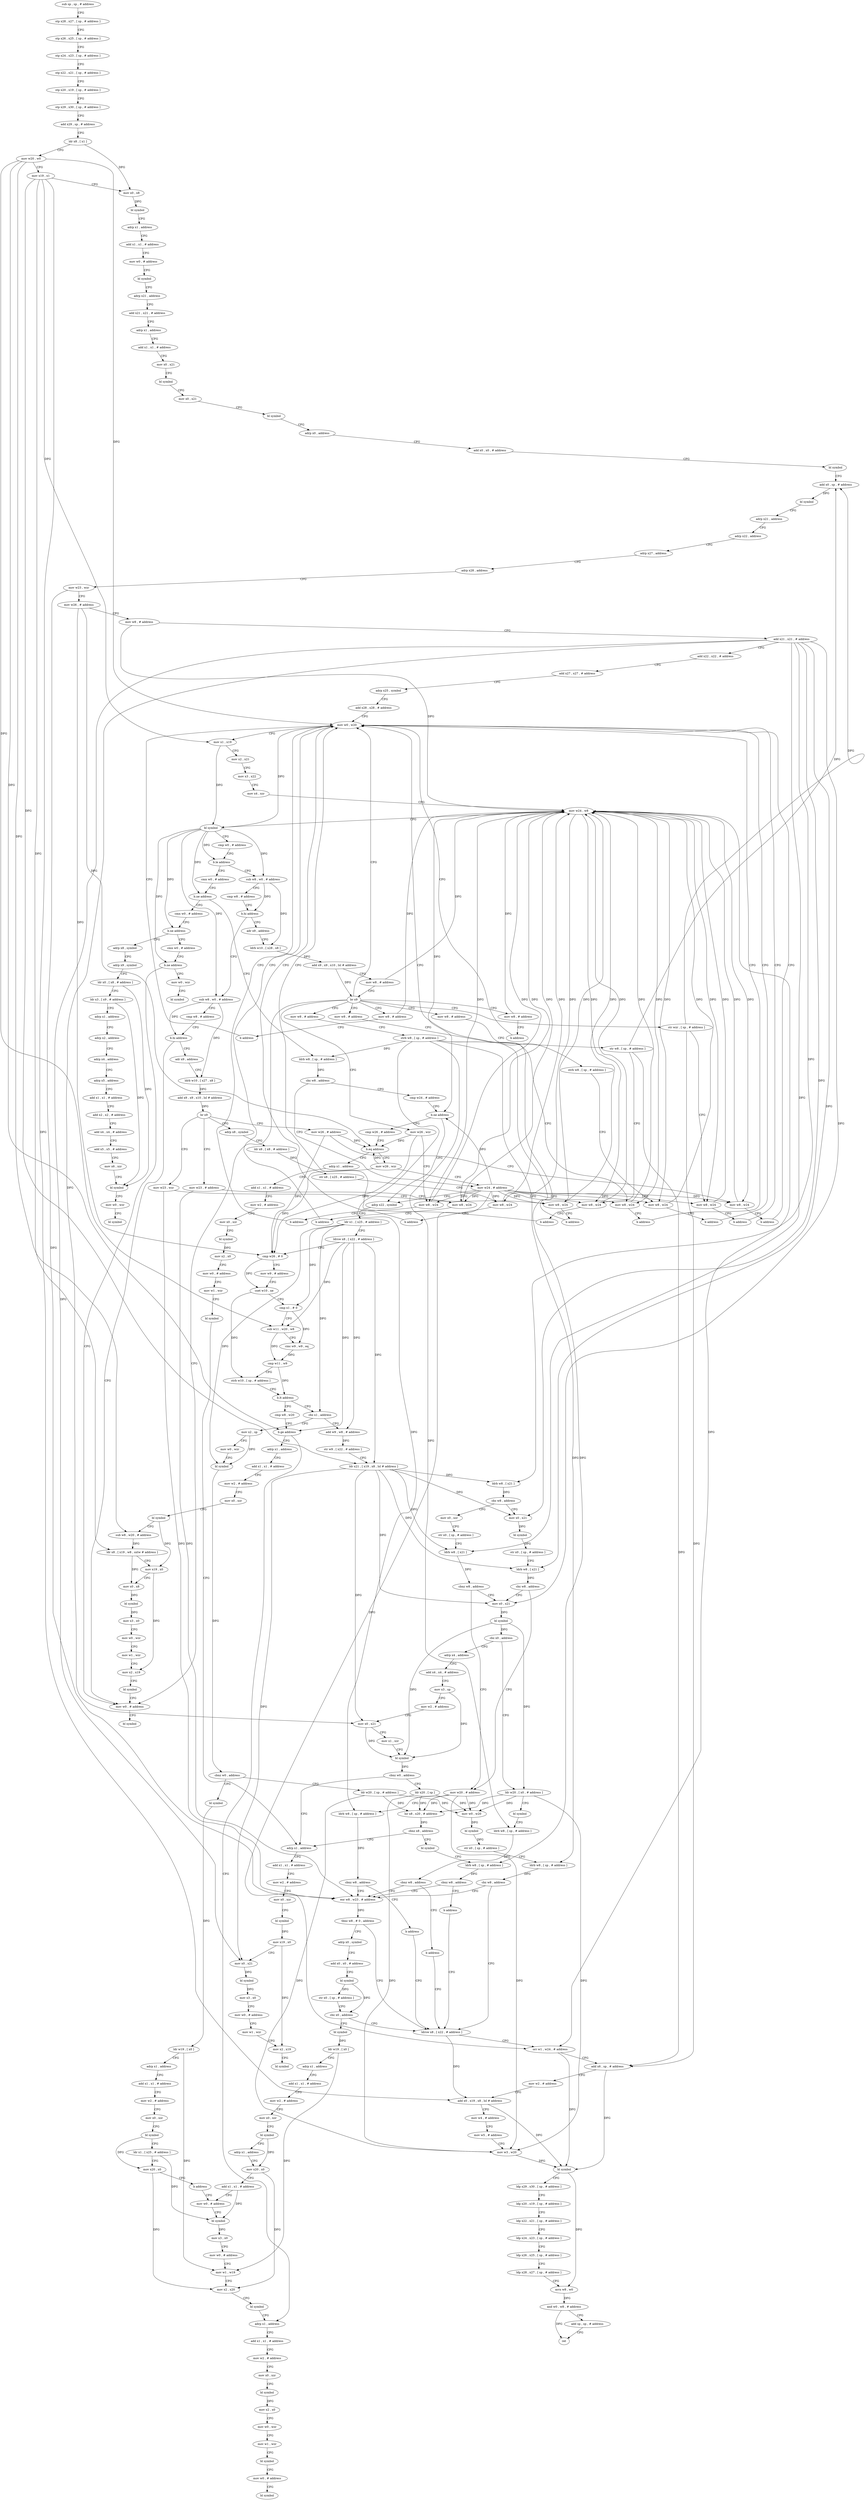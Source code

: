 digraph "func" {
"4202576" [label = "sub sp , sp , # address" ]
"4202580" [label = "stp x28 , x27 , [ sp , # address ]" ]
"4202584" [label = "stp x26 , x25 , [ sp , # address ]" ]
"4202588" [label = "stp x24 , x23 , [ sp , # address ]" ]
"4202592" [label = "stp x22 , x21 , [ sp , # address ]" ]
"4202596" [label = "stp x20 , x19 , [ sp , # address ]" ]
"4202600" [label = "stp x29 , x30 , [ sp , # address ]" ]
"4202604" [label = "add x29 , sp , # address" ]
"4202608" [label = "ldr x8 , [ x1 ]" ]
"4202612" [label = "mov w20 , w0" ]
"4202616" [label = "mov x19 , x1" ]
"4202620" [label = "mov x0 , x8" ]
"4202624" [label = "bl symbol" ]
"4202628" [label = "adrp x1 , address" ]
"4202632" [label = "add x1 , x1 , # address" ]
"4202636" [label = "mov w0 , # address" ]
"4202640" [label = "bl symbol" ]
"4202644" [label = "adrp x21 , address" ]
"4202648" [label = "add x21 , x21 , # address" ]
"4202652" [label = "adrp x1 , address" ]
"4202656" [label = "add x1 , x1 , # address" ]
"4202660" [label = "mov x0 , x21" ]
"4202664" [label = "bl symbol" ]
"4202668" [label = "mov x0 , x21" ]
"4202672" [label = "bl symbol" ]
"4202676" [label = "adrp x0 , address" ]
"4202680" [label = "add x0 , x0 , # address" ]
"4202684" [label = "bl symbol" ]
"4202688" [label = "add x0 , sp , # address" ]
"4202692" [label = "bl symbol" ]
"4202696" [label = "adrp x21 , address" ]
"4202700" [label = "adrp x22 , address" ]
"4202704" [label = "adrp x27 , address" ]
"4202708" [label = "adrp x28 , address" ]
"4202712" [label = "mov w23 , wzr" ]
"4202716" [label = "mov w26 , # address" ]
"4202720" [label = "mov w8 , # address" ]
"4202724" [label = "add x21 , x21 , # address" ]
"4202728" [label = "add x22 , x22 , # address" ]
"4202732" [label = "add x27 , x27 , # address" ]
"4202736" [label = "adrp x25 , symbol" ]
"4202740" [label = "add x28 , x28 , # address" ]
"4202744" [label = "mov w0 , w20" ]
"4202984" [label = "cmn w0 , # address" ]
"4202988" [label = "b.ne address" ]
"4203384" [label = "cmn w0 , # address" ]
"4202992" [label = "ldrb w8 , [ sp , # address ]" ]
"4202780" [label = "sub w8 , w0 , # address" ]
"4202784" [label = "cmp w8 , # address" ]
"4202788" [label = "b.hi address" ]
"4202820" [label = "sub w8 , w0 , # address" ]
"4202792" [label = "adr x9 , address" ]
"4203388" [label = "b.ne address" ]
"4203456" [label = "cmn w0 , # address" ]
"4203392" [label = "adrp x8 , symbol" ]
"4202996" [label = "cbz w8 , address" ]
"4203020" [label = "mov w24 , # address" ]
"4203000" [label = "cmp w24 , # address" ]
"4202824" [label = "cmp w8 , # address" ]
"4202828" [label = "b.hi address" ]
"4203540" [label = "mov w0 , # address" ]
"4202832" [label = "adr x9 , address" ]
"4202796" [label = "ldrb w10 , [ x28 , x8 ]" ]
"4202800" [label = "add x9 , x9 , x10 , lsl # address" ]
"4202804" [label = "mov w8 , # address" ]
"4202808" [label = "br x9" ]
"4202812" [label = "mov w8 , # address" ]
"4202860" [label = "mov w8 , # address" ]
"4202920" [label = "mov w8 , # address" ]
"4202936" [label = "mov w8 , # address" ]
"4202944" [label = "mov w26 , wzr" ]
"4202956" [label = "mov w8 , # address" ]
"4202972" [label = "str wzr , [ sp , # address ]" ]
"4203460" [label = "b.ne address" ]
"4203464" [label = "mov w0 , wzr" ]
"4203396" [label = "adrp x9 , symbol" ]
"4203400" [label = "ldr x0 , [ x8 , # address ]" ]
"4203404" [label = "ldr x3 , [ x9 , # address ]" ]
"4203408" [label = "adrp x1 , address" ]
"4203412" [label = "adrp x2 , address" ]
"4203416" [label = "adrp x4 , address" ]
"4203420" [label = "adrp x5 , address" ]
"4203424" [label = "add x1 , x1 , # address" ]
"4203428" [label = "add x2 , x2 , # address" ]
"4203432" [label = "add x4 , x4 , # address" ]
"4203436" [label = "add x5 , x5 , # address" ]
"4203440" [label = "mov x6 , xzr" ]
"4203444" [label = "bl symbol" ]
"4203448" [label = "mov w0 , wzr" ]
"4203452" [label = "bl symbol" ]
"4203024" [label = "adrp x22 , symbol" ]
"4203004" [label = "b.ne address" ]
"4203008" [label = "cmp w26 , # address" ]
"4203544" [label = "bl symbol" ]
"4202836" [label = "ldrb w10 , [ x27 , x8 ]" ]
"4202840" [label = "add x9 , x9 , x10 , lsl # address" ]
"4202844" [label = "br x9" ]
"4202848" [label = "mov w26 , # address" ]
"4202876" [label = "mov w23 , # address" ]
"4202888" [label = "mov w23 , wzr" ]
"4202900" [label = "adrp x8 , symbol" ]
"4202748" [label = "mov x1 , x19" ]
"4202752" [label = "mov x2 , x21" ]
"4202756" [label = "mov x3 , x22" ]
"4202760" [label = "mov x4 , xzr" ]
"4202764" [label = "mov w24 , w8" ]
"4202768" [label = "bl symbol" ]
"4202772" [label = "cmp w0 , # address" ]
"4202776" [label = "b.le address" ]
"4202816" [label = "b address" ]
"4202864" [label = "str w8 , [ sp , # address ]" ]
"4202868" [label = "mov w8 , w24" ]
"4202872" [label = "b address" ]
"4202924" [label = "strb w8 , [ sp , # address ]" ]
"4202928" [label = "mov w8 , w24" ]
"4202932" [label = "b address" ]
"4202940" [label = "b address" ]
"4202948" [label = "mov w8 , w24" ]
"4202952" [label = "b address" ]
"4202960" [label = "strb w8 , [ sp , # address ]" ]
"4202964" [label = "mov w8 , w24" ]
"4202968" [label = "b address" ]
"4202976" [label = "mov w8 , w24" ]
"4202980" [label = "b address" ]
"4203468" [label = "bl symbol" ]
"4203472" [label = "cmp w8 , w20" ]
"4203476" [label = "b.ge address" ]
"4203656" [label = "adrp x1 , address" ]
"4203480" [label = "adrp x1 , address" ]
"4203072" [label = "cbz x1 , address" ]
"4203220" [label = "add w9 , w8 , # address" ]
"4203076" [label = "mov x2 , sp" ]
"4203028" [label = "ldr x1 , [ x25 , # address ]" ]
"4203032" [label = "ldrsw x8 , [ x22 , # address ]" ]
"4203036" [label = "cmp w26 , # 0" ]
"4203040" [label = "mov w9 , # address" ]
"4203044" [label = "cset w10 , ne" ]
"4203048" [label = "cmp x1 , # 0" ]
"4203052" [label = "sub w11 , w20 , w8" ]
"4203056" [label = "cinc w9 , w9 , eq" ]
"4203060" [label = "cmp w11 , w9" ]
"4203064" [label = "strb w10 , [ sp , # address ]" ]
"4203068" [label = "b.lt address" ]
"4203012" [label = "b.eq address" ]
"4203700" [label = "adrp x1 , address" ]
"4203016" [label = "mov w26 , wzr" ]
"4202852" [label = "mov w8 , w24" ]
"4202856" [label = "b address" ]
"4202880" [label = "mov w8 , w24" ]
"4202884" [label = "b address" ]
"4202892" [label = "mov w8 , w24" ]
"4202896" [label = "b address" ]
"4202904" [label = "ldr x8 , [ x8 , # address ]" ]
"4202908" [label = "str x8 , [ x25 , # address ]" ]
"4202912" [label = "mov w8 , w24" ]
"4202916" [label = "b address" ]
"4203660" [label = "add x1 , x1 , # address" ]
"4203664" [label = "mov w2 , # address" ]
"4203668" [label = "mov x0 , xzr" ]
"4203672" [label = "bl symbol" ]
"4203676" [label = "mov x2 , x0" ]
"4203680" [label = "mov w0 , wzr" ]
"4203684" [label = "mov w1 , wzr" ]
"4203688" [label = "bl symbol" ]
"4203692" [label = "mov w0 , # address" ]
"4203696" [label = "bl symbol" ]
"4203484" [label = "add x1 , x1 , # address" ]
"4203488" [label = "mov w2 , # address" ]
"4203492" [label = "mov x0 , xzr" ]
"4203496" [label = "bl symbol" ]
"4203500" [label = "sub w8 , w20 , # address" ]
"4203504" [label = "ldr x8 , [ x19 , w8 , sxtw # address ]" ]
"4203508" [label = "mov x19 , x0" ]
"4203512" [label = "mov x0 , x8" ]
"4203516" [label = "bl symbol" ]
"4203520" [label = "mov x3 , x0" ]
"4203524" [label = "mov w0 , wzr" ]
"4203528" [label = "mov w1 , wzr" ]
"4203532" [label = "mov x2 , x19" ]
"4203536" [label = "bl symbol" ]
"4203224" [label = "str w9 , [ x22 , # address ]" ]
"4203228" [label = "ldr x21 , [ x19 , x8 , lsl # address ]" ]
"4203232" [label = "ldrb w8 , [ x21 ]" ]
"4203236" [label = "cbz w8 , address" ]
"4203292" [label = "mov x0 , xzr" ]
"4203240" [label = "mov x0 , x21" ]
"4203080" [label = "mov w0 , wzr" ]
"4203084" [label = "bl symbol" ]
"4203088" [label = "cbnz w0 , address" ]
"4203548" [label = "bl symbol" ]
"4203092" [label = "ldr w20 , [ sp , # address ]" ]
"4203704" [label = "add x1 , x1 , # address" ]
"4203708" [label = "mov w2 , # address" ]
"4203712" [label = "mov x0 , xzr" ]
"4203716" [label = "bl symbol" ]
"4203720" [label = "mov x2 , x0" ]
"4203724" [label = "mov w0 , # address" ]
"4203728" [label = "mov w1 , wzr" ]
"4203732" [label = "bl symbol" ]
"4203736" [label = "adrp x1 , address" ]
"4203296" [label = "str x0 , [ sp , # address ]" ]
"4203300" [label = "ldrb w8 , [ x21 ]" ]
"4203304" [label = "cbnz w8 , address" ]
"4203260" [label = "mov x0 , x21" ]
"4203308" [label = "mov w20 , # address" ]
"4203244" [label = "bl symbol" ]
"4203248" [label = "str x0 , [ sp , # address ]" ]
"4203252" [label = "ldrb w8 , [ x21 ]" ]
"4203256" [label = "cbz w8 , address" ]
"4203552" [label = "ldr w19 , [ x0 ]" ]
"4203556" [label = "adrp x1 , address" ]
"4203560" [label = "add x1 , x1 , # address" ]
"4203564" [label = "mov w2 , # address" ]
"4203568" [label = "mov x0 , xzr" ]
"4203572" [label = "bl symbol" ]
"4203576" [label = "ldr x1 , [ x25 , # address ]" ]
"4203580" [label = "mov x20 , x0" ]
"4203584" [label = "b address" ]
"4203628" [label = "mov w0 , # address" ]
"4203096" [label = "mov w0 , w20" ]
"4203100" [label = "bl symbol" ]
"4203104" [label = "str x0 , [ sp , # address ]" ]
"4203108" [label = "ldrb w8 , [ sp , # address ]" ]
"4203112" [label = "cbz w8 , address" ]
"4203144" [label = "ldrsw x8 , [ x22 , # address ]" ]
"4203116" [label = "eor w8 , w23 , # address" ]
"4203264" [label = "bl symbol" ]
"4203268" [label = "cbz x0 , address" ]
"4203324" [label = "adrp x4 , address" ]
"4203272" [label = "ldr w20 , [ x0 , # address ]" ]
"4203312" [label = "ldrb w8 , [ sp , # address ]" ]
"4203316" [label = "cbnz w8 , address" ]
"4203320" [label = "b address" ]
"4203632" [label = "bl symbol" ]
"4203636" [label = "mov x3 , x0" ]
"4203640" [label = "mov w0 , # address" ]
"4203644" [label = "mov w1 , w19" ]
"4203648" [label = "mov x2 , x20" ]
"4203652" [label = "bl symbol" ]
"4203148" [label = "orr w1 , w24 , # address" ]
"4203152" [label = "add x6 , sp , # address" ]
"4203156" [label = "mov w2 , # address" ]
"4203160" [label = "add x0 , x19 , x8 , lsl # address" ]
"4203164" [label = "mov w4 , # address" ]
"4203168" [label = "mov w5 , # address" ]
"4203172" [label = "mov w3 , w20" ]
"4203176" [label = "bl symbol" ]
"4203180" [label = "ldp x29 , x30 , [ sp , # address ]" ]
"4203184" [label = "ldp x20 , x19 , [ sp , # address ]" ]
"4203188" [label = "ldp x22 , x21 , [ sp , # address ]" ]
"4203192" [label = "ldp x24 , x23 , [ sp , # address ]" ]
"4203196" [label = "ldp x26 , x25 , [ sp , # address ]" ]
"4203200" [label = "ldp x28 , x27 , [ sp , # address ]" ]
"4203204" [label = "mvn w8 , w0" ]
"4203208" [label = "and w0 , w8 , # address" ]
"4203212" [label = "add sp , sp , # address" ]
"4203216" [label = "ret" ]
"4203120" [label = "tbnz w8 , # 0 , address" ]
"4203124" [label = "adrp x0 , symbol" ]
"4203328" [label = "add x4 , x4 , # address" ]
"4203332" [label = "mov x3 , sp" ]
"4203336" [label = "mov w2 , # address" ]
"4203340" [label = "mov x0 , x21" ]
"4203344" [label = "mov x1 , xzr" ]
"4203348" [label = "bl symbol" ]
"4203352" [label = "cbnz w0 , address" ]
"4203356" [label = "ldr x20 , [ sp ]" ]
"4203276" [label = "bl symbol" ]
"4203280" [label = "ldrb w8 , [ sp , # address ]" ]
"4203284" [label = "cbnz w8 , address" ]
"4203288" [label = "b address" ]
"4203128" [label = "add x0 , x0 , # address" ]
"4203132" [label = "bl symbol" ]
"4203136" [label = "str x0 , [ sp , # address ]" ]
"4203140" [label = "cbz x0 , address" ]
"4203588" [label = "bl symbol" ]
"4203740" [label = "add x1 , x1 , # address" ]
"4203744" [label = "mov w2 , # address" ]
"4203748" [label = "mov x0 , xzr" ]
"4203752" [label = "bl symbol" ]
"4203756" [label = "mov x19 , x0" ]
"4203760" [label = "mov x0 , x21" ]
"4203764" [label = "bl symbol" ]
"4203768" [label = "mov x3 , x0" ]
"4203772" [label = "mov w0 , # address" ]
"4203776" [label = "mov w1 , wzr" ]
"4203780" [label = "mov x2 , x19" ]
"4203784" [label = "bl symbol" ]
"4203360" [label = "lsr x8 , x20 , # address" ]
"4203364" [label = "cbnz x8 , address" ]
"4203368" [label = "bl symbol" ]
"4203592" [label = "ldr w19 , [ x0 ]" ]
"4203596" [label = "adrp x1 , address" ]
"4203600" [label = "add x1 , x1 , # address" ]
"4203604" [label = "mov w2 , # address" ]
"4203608" [label = "mov x0 , xzr" ]
"4203612" [label = "bl symbol" ]
"4203616" [label = "adrp x1 , address" ]
"4203620" [label = "mov x20 , x0" ]
"4203624" [label = "add x1 , x1 , # address" ]
"4203372" [label = "ldrb w8 , [ sp , # address ]" ]
"4203376" [label = "cbnz w8 , address" ]
"4203380" [label = "b address" ]
"4202576" -> "4202580" [ label = "CFG" ]
"4202580" -> "4202584" [ label = "CFG" ]
"4202584" -> "4202588" [ label = "CFG" ]
"4202588" -> "4202592" [ label = "CFG" ]
"4202592" -> "4202596" [ label = "CFG" ]
"4202596" -> "4202600" [ label = "CFG" ]
"4202600" -> "4202604" [ label = "CFG" ]
"4202604" -> "4202608" [ label = "CFG" ]
"4202608" -> "4202612" [ label = "CFG" ]
"4202608" -> "4202620" [ label = "DFG" ]
"4202612" -> "4202616" [ label = "CFG" ]
"4202612" -> "4202744" [ label = "DFG" ]
"4202612" -> "4203052" [ label = "DFG" ]
"4202612" -> "4203476" [ label = "DFG" ]
"4202612" -> "4203500" [ label = "DFG" ]
"4202616" -> "4202620" [ label = "CFG" ]
"4202616" -> "4202748" [ label = "DFG" ]
"4202616" -> "4203504" [ label = "DFG" ]
"4202616" -> "4203228" [ label = "DFG" ]
"4202616" -> "4203160" [ label = "DFG" ]
"4202620" -> "4202624" [ label = "DFG" ]
"4202624" -> "4202628" [ label = "CFG" ]
"4202628" -> "4202632" [ label = "CFG" ]
"4202632" -> "4202636" [ label = "CFG" ]
"4202636" -> "4202640" [ label = "CFG" ]
"4202640" -> "4202644" [ label = "CFG" ]
"4202644" -> "4202648" [ label = "CFG" ]
"4202648" -> "4202652" [ label = "CFG" ]
"4202652" -> "4202656" [ label = "CFG" ]
"4202656" -> "4202660" [ label = "CFG" ]
"4202660" -> "4202664" [ label = "CFG" ]
"4202664" -> "4202668" [ label = "CFG" ]
"4202668" -> "4202672" [ label = "CFG" ]
"4202672" -> "4202676" [ label = "CFG" ]
"4202676" -> "4202680" [ label = "CFG" ]
"4202680" -> "4202684" [ label = "CFG" ]
"4202684" -> "4202688" [ label = "CFG" ]
"4202688" -> "4202692" [ label = "DFG" ]
"4202692" -> "4202696" [ label = "CFG" ]
"4202696" -> "4202700" [ label = "CFG" ]
"4202700" -> "4202704" [ label = "CFG" ]
"4202704" -> "4202708" [ label = "CFG" ]
"4202708" -> "4202712" [ label = "CFG" ]
"4202712" -> "4202716" [ label = "CFG" ]
"4202712" -> "4203116" [ label = "DFG" ]
"4202716" -> "4202720" [ label = "CFG" ]
"4202716" -> "4203036" [ label = "DFG" ]
"4202716" -> "4203012" [ label = "DFG" ]
"4202720" -> "4202724" [ label = "CFG" ]
"4202720" -> "4202764" [ label = "DFG" ]
"4202724" -> "4202728" [ label = "CFG" ]
"4202724" -> "4203760" [ label = "DFG" ]
"4202724" -> "4203232" [ label = "DFG" ]
"4202724" -> "4203300" [ label = "DFG" ]
"4202724" -> "4203240" [ label = "DFG" ]
"4202724" -> "4203252" [ label = "DFG" ]
"4202724" -> "4203260" [ label = "DFG" ]
"4202724" -> "4203340" [ label = "DFG" ]
"4202728" -> "4202732" [ label = "CFG" ]
"4202732" -> "4202736" [ label = "CFG" ]
"4202736" -> "4202740" [ label = "CFG" ]
"4202740" -> "4202744" [ label = "CFG" ]
"4202744" -> "4202748" [ label = "CFG" ]
"4202744" -> "4202768" [ label = "DFG" ]
"4202984" -> "4202988" [ label = "CFG" ]
"4202988" -> "4203384" [ label = "CFG" ]
"4202988" -> "4202992" [ label = "CFG" ]
"4203384" -> "4203388" [ label = "CFG" ]
"4202992" -> "4202996" [ label = "DFG" ]
"4202780" -> "4202784" [ label = "CFG" ]
"4202780" -> "4202788" [ label = "DFG" ]
"4202780" -> "4202796" [ label = "DFG" ]
"4202784" -> "4202788" [ label = "CFG" ]
"4202788" -> "4202820" [ label = "CFG" ]
"4202788" -> "4202792" [ label = "CFG" ]
"4202820" -> "4202824" [ label = "CFG" ]
"4202820" -> "4202828" [ label = "DFG" ]
"4202820" -> "4202836" [ label = "DFG" ]
"4202792" -> "4202796" [ label = "CFG" ]
"4203388" -> "4203456" [ label = "CFG" ]
"4203388" -> "4203392" [ label = "CFG" ]
"4203456" -> "4203460" [ label = "CFG" ]
"4203392" -> "4203396" [ label = "CFG" ]
"4202996" -> "4203020" [ label = "CFG" ]
"4202996" -> "4203000" [ label = "CFG" ]
"4203020" -> "4203024" [ label = "CFG" ]
"4203020" -> "4203004" [ label = "DFG" ]
"4203020" -> "4202868" [ label = "DFG" ]
"4203020" -> "4202928" [ label = "DFG" ]
"4203020" -> "4202948" [ label = "DFG" ]
"4203020" -> "4202964" [ label = "DFG" ]
"4203020" -> "4202976" [ label = "DFG" ]
"4203020" -> "4202852" [ label = "DFG" ]
"4203020" -> "4202880" [ label = "DFG" ]
"4203020" -> "4202892" [ label = "DFG" ]
"4203020" -> "4202912" [ label = "DFG" ]
"4203020" -> "4203148" [ label = "DFG" ]
"4203000" -> "4203004" [ label = "CFG" ]
"4202824" -> "4202828" [ label = "CFG" ]
"4202828" -> "4203540" [ label = "CFG" ]
"4202828" -> "4202832" [ label = "CFG" ]
"4203540" -> "4203544" [ label = "CFG" ]
"4202832" -> "4202836" [ label = "CFG" ]
"4202796" -> "4202800" [ label = "DFG" ]
"4202800" -> "4202804" [ label = "CFG" ]
"4202800" -> "4202808" [ label = "DFG" ]
"4202804" -> "4202808" [ label = "CFG" ]
"4202804" -> "4202764" [ label = "DFG" ]
"4202808" -> "4202744" [ label = "CFG" ]
"4202808" -> "4202812" [ label = "CFG" ]
"4202808" -> "4202860" [ label = "CFG" ]
"4202808" -> "4202920" [ label = "CFG" ]
"4202808" -> "4202936" [ label = "CFG" ]
"4202808" -> "4202944" [ label = "CFG" ]
"4202808" -> "4202956" [ label = "CFG" ]
"4202808" -> "4202972" [ label = "CFG" ]
"4202808" -> "4203540" [ label = "CFG" ]
"4202812" -> "4202816" [ label = "CFG" ]
"4202812" -> "4202764" [ label = "DFG" ]
"4202860" -> "4202864" [ label = "CFG" ]
"4202920" -> "4202924" [ label = "CFG" ]
"4202936" -> "4202940" [ label = "CFG" ]
"4202936" -> "4202764" [ label = "DFG" ]
"4202944" -> "4202948" [ label = "CFG" ]
"4202944" -> "4203036" [ label = "DFG" ]
"4202944" -> "4203012" [ label = "DFG" ]
"4202956" -> "4202960" [ label = "CFG" ]
"4202972" -> "4202976" [ label = "CFG" ]
"4202972" -> "4202688" [ label = "DFG" ]
"4202972" -> "4203152" [ label = "DFG" ]
"4203460" -> "4203540" [ label = "CFG" ]
"4203460" -> "4203464" [ label = "CFG" ]
"4203464" -> "4203468" [ label = "CFG" ]
"4203396" -> "4203400" [ label = "CFG" ]
"4203400" -> "4203404" [ label = "CFG" ]
"4203400" -> "4203444" [ label = "DFG" ]
"4203404" -> "4203408" [ label = "CFG" ]
"4203404" -> "4203444" [ label = "DFG" ]
"4203408" -> "4203412" [ label = "CFG" ]
"4203412" -> "4203416" [ label = "CFG" ]
"4203416" -> "4203420" [ label = "CFG" ]
"4203420" -> "4203424" [ label = "CFG" ]
"4203424" -> "4203428" [ label = "CFG" ]
"4203428" -> "4203432" [ label = "CFG" ]
"4203432" -> "4203436" [ label = "CFG" ]
"4203436" -> "4203440" [ label = "CFG" ]
"4203440" -> "4203444" [ label = "CFG" ]
"4203444" -> "4203448" [ label = "CFG" ]
"4203448" -> "4203452" [ label = "CFG" ]
"4203024" -> "4203028" [ label = "CFG" ]
"4203004" -> "4203024" [ label = "CFG" ]
"4203004" -> "4203008" [ label = "CFG" ]
"4203008" -> "4203012" [ label = "CFG" ]
"4202836" -> "4202840" [ label = "DFG" ]
"4202840" -> "4202844" [ label = "DFG" ]
"4202844" -> "4202848" [ label = "CFG" ]
"4202844" -> "4202876" [ label = "CFG" ]
"4202844" -> "4202888" [ label = "CFG" ]
"4202844" -> "4202900" [ label = "CFG" ]
"4202848" -> "4202852" [ label = "CFG" ]
"4202848" -> "4203036" [ label = "DFG" ]
"4202848" -> "4203012" [ label = "DFG" ]
"4202876" -> "4202880" [ label = "CFG" ]
"4202876" -> "4203116" [ label = "DFG" ]
"4202888" -> "4202892" [ label = "CFG" ]
"4202888" -> "4203116" [ label = "DFG" ]
"4202900" -> "4202904" [ label = "CFG" ]
"4202748" -> "4202752" [ label = "CFG" ]
"4202748" -> "4202768" [ label = "DFG" ]
"4202752" -> "4202756" [ label = "CFG" ]
"4202756" -> "4202760" [ label = "CFG" ]
"4202760" -> "4202764" [ label = "CFG" ]
"4202764" -> "4202768" [ label = "CFG" ]
"4202764" -> "4203004" [ label = "DFG" ]
"4202764" -> "4202868" [ label = "DFG" ]
"4202764" -> "4202928" [ label = "DFG" ]
"4202764" -> "4202948" [ label = "DFG" ]
"4202764" -> "4202964" [ label = "DFG" ]
"4202764" -> "4202976" [ label = "DFG" ]
"4202764" -> "4202852" [ label = "DFG" ]
"4202764" -> "4202880" [ label = "DFG" ]
"4202764" -> "4202892" [ label = "DFG" ]
"4202764" -> "4202912" [ label = "DFG" ]
"4202764" -> "4203148" [ label = "DFG" ]
"4202768" -> "4202772" [ label = "CFG" ]
"4202768" -> "4202776" [ label = "DFG" ]
"4202768" -> "4202988" [ label = "DFG" ]
"4202768" -> "4202780" [ label = "DFG" ]
"4202768" -> "4203388" [ label = "DFG" ]
"4202768" -> "4202820" [ label = "DFG" ]
"4202768" -> "4203460" [ label = "DFG" ]
"4202772" -> "4202776" [ label = "CFG" ]
"4202776" -> "4202984" [ label = "CFG" ]
"4202776" -> "4202780" [ label = "CFG" ]
"4202816" -> "4202744" [ label = "CFG" ]
"4202864" -> "4202868" [ label = "CFG" ]
"4202864" -> "4202688" [ label = "DFG" ]
"4202864" -> "4203152" [ label = "DFG" ]
"4202868" -> "4202872" [ label = "CFG" ]
"4202868" -> "4202764" [ label = "DFG" ]
"4202872" -> "4202744" [ label = "CFG" ]
"4202924" -> "4202928" [ label = "CFG" ]
"4202924" -> "4202992" [ label = "DFG" ]
"4202924" -> "4203108" [ label = "DFG" ]
"4202924" -> "4203312" [ label = "DFG" ]
"4202924" -> "4203280" [ label = "DFG" ]
"4202924" -> "4203372" [ label = "DFG" ]
"4202928" -> "4202932" [ label = "CFG" ]
"4202928" -> "4202764" [ label = "DFG" ]
"4202932" -> "4202744" [ label = "CFG" ]
"4202940" -> "4202744" [ label = "CFG" ]
"4202948" -> "4202952" [ label = "CFG" ]
"4202948" -> "4202764" [ label = "DFG" ]
"4202952" -> "4202744" [ label = "CFG" ]
"4202960" -> "4202964" [ label = "CFG" ]
"4202964" -> "4202968" [ label = "CFG" ]
"4202964" -> "4202764" [ label = "DFG" ]
"4202968" -> "4202744" [ label = "CFG" ]
"4202976" -> "4202980" [ label = "CFG" ]
"4202976" -> "4202764" [ label = "DFG" ]
"4202980" -> "4202744" [ label = "CFG" ]
"4203472" -> "4203476" [ label = "CFG" ]
"4203476" -> "4203656" [ label = "CFG" ]
"4203476" -> "4203480" [ label = "CFG" ]
"4203656" -> "4203660" [ label = "CFG" ]
"4203480" -> "4203484" [ label = "CFG" ]
"4203072" -> "4203220" [ label = "CFG" ]
"4203072" -> "4203076" [ label = "CFG" ]
"4203220" -> "4203224" [ label = "DFG" ]
"4203076" -> "4203080" [ label = "CFG" ]
"4203076" -> "4203084" [ label = "DFG" ]
"4203028" -> "4203032" [ label = "CFG" ]
"4203028" -> "4203048" [ label = "DFG" ]
"4203028" -> "4203072" [ label = "DFG" ]
"4203028" -> "4203084" [ label = "DFG" ]
"4203032" -> "4203036" [ label = "CFG" ]
"4203032" -> "4203052" [ label = "DFG" ]
"4203032" -> "4203476" [ label = "DFG" ]
"4203032" -> "4203220" [ label = "DFG" ]
"4203032" -> "4203228" [ label = "DFG" ]
"4203036" -> "4203040" [ label = "CFG" ]
"4203036" -> "4203044" [ label = "DFG" ]
"4203040" -> "4203044" [ label = "CFG" ]
"4203044" -> "4203048" [ label = "CFG" ]
"4203044" -> "4203064" [ label = "DFG" ]
"4203048" -> "4203052" [ label = "CFG" ]
"4203048" -> "4203056" [ label = "DFG" ]
"4203052" -> "4203056" [ label = "CFG" ]
"4203052" -> "4203060" [ label = "DFG" ]
"4203056" -> "4203060" [ label = "DFG" ]
"4203060" -> "4203064" [ label = "CFG" ]
"4203060" -> "4203068" [ label = "DFG" ]
"4203064" -> "4203068" [ label = "CFG" ]
"4203068" -> "4203472" [ label = "CFG" ]
"4203068" -> "4203072" [ label = "CFG" ]
"4203012" -> "4203700" [ label = "CFG" ]
"4203012" -> "4203016" [ label = "CFG" ]
"4203700" -> "4203704" [ label = "CFG" ]
"4203016" -> "4203020" [ label = "CFG" ]
"4203016" -> "4203036" [ label = "DFG" ]
"4203016" -> "4203012" [ label = "DFG" ]
"4202852" -> "4202856" [ label = "CFG" ]
"4202852" -> "4202764" [ label = "DFG" ]
"4202856" -> "4202744" [ label = "CFG" ]
"4202880" -> "4202884" [ label = "CFG" ]
"4202880" -> "4202764" [ label = "DFG" ]
"4202884" -> "4202744" [ label = "CFG" ]
"4202892" -> "4202896" [ label = "CFG" ]
"4202892" -> "4202764" [ label = "DFG" ]
"4202896" -> "4202744" [ label = "CFG" ]
"4202904" -> "4202908" [ label = "DFG" ]
"4202908" -> "4202912" [ label = "CFG" ]
"4202912" -> "4202916" [ label = "CFG" ]
"4202912" -> "4202764" [ label = "DFG" ]
"4202916" -> "4202744" [ label = "CFG" ]
"4203660" -> "4203664" [ label = "CFG" ]
"4203664" -> "4203668" [ label = "CFG" ]
"4203668" -> "4203672" [ label = "CFG" ]
"4203672" -> "4203676" [ label = "DFG" ]
"4203676" -> "4203680" [ label = "CFG" ]
"4203680" -> "4203684" [ label = "CFG" ]
"4203684" -> "4203688" [ label = "CFG" ]
"4203688" -> "4203692" [ label = "CFG" ]
"4203692" -> "4203696" [ label = "CFG" ]
"4203484" -> "4203488" [ label = "CFG" ]
"4203488" -> "4203492" [ label = "CFG" ]
"4203492" -> "4203496" [ label = "CFG" ]
"4203496" -> "4203500" [ label = "CFG" ]
"4203496" -> "4203508" [ label = "DFG" ]
"4203500" -> "4203504" [ label = "DFG" ]
"4203504" -> "4203508" [ label = "CFG" ]
"4203504" -> "4203512" [ label = "DFG" ]
"4203508" -> "4203512" [ label = "CFG" ]
"4203508" -> "4203532" [ label = "DFG" ]
"4203512" -> "4203516" [ label = "DFG" ]
"4203516" -> "4203520" [ label = "DFG" ]
"4203520" -> "4203524" [ label = "CFG" ]
"4203524" -> "4203528" [ label = "CFG" ]
"4203528" -> "4203532" [ label = "CFG" ]
"4203532" -> "4203536" [ label = "CFG" ]
"4203536" -> "4203540" [ label = "CFG" ]
"4203224" -> "4203228" [ label = "CFG" ]
"4203228" -> "4203232" [ label = "DFG" ]
"4203228" -> "4203760" [ label = "DFG" ]
"4203228" -> "4203300" [ label = "DFG" ]
"4203228" -> "4203240" [ label = "DFG" ]
"4203228" -> "4203252" [ label = "DFG" ]
"4203228" -> "4203260" [ label = "DFG" ]
"4203228" -> "4203340" [ label = "DFG" ]
"4203232" -> "4203236" [ label = "DFG" ]
"4203236" -> "4203292" [ label = "CFG" ]
"4203236" -> "4203240" [ label = "CFG" ]
"4203292" -> "4203296" [ label = "CFG" ]
"4203240" -> "4203244" [ label = "DFG" ]
"4203080" -> "4203084" [ label = "CFG" ]
"4203084" -> "4203088" [ label = "DFG" ]
"4203088" -> "4203548" [ label = "CFG" ]
"4203088" -> "4203092" [ label = "CFG" ]
"4203548" -> "4203552" [ label = "DFG" ]
"4203092" -> "4203096" [ label = "DFG" ]
"4203092" -> "4203172" [ label = "DFG" ]
"4203092" -> "4203360" [ label = "DFG" ]
"4203704" -> "4203708" [ label = "CFG" ]
"4203708" -> "4203712" [ label = "CFG" ]
"4203712" -> "4203716" [ label = "CFG" ]
"4203716" -> "4203720" [ label = "DFG" ]
"4203720" -> "4203724" [ label = "CFG" ]
"4203724" -> "4203728" [ label = "CFG" ]
"4203728" -> "4203732" [ label = "CFG" ]
"4203732" -> "4203736" [ label = "CFG" ]
"4203736" -> "4203740" [ label = "CFG" ]
"4203296" -> "4203300" [ label = "CFG" ]
"4203300" -> "4203304" [ label = "DFG" ]
"4203304" -> "4203260" [ label = "CFG" ]
"4203304" -> "4203308" [ label = "CFG" ]
"4203260" -> "4203264" [ label = "DFG" ]
"4203308" -> "4203312" [ label = "CFG" ]
"4203308" -> "4203096" [ label = "DFG" ]
"4203308" -> "4203172" [ label = "DFG" ]
"4203308" -> "4203360" [ label = "DFG" ]
"4203244" -> "4203248" [ label = "DFG" ]
"4203248" -> "4203252" [ label = "CFG" ]
"4203252" -> "4203256" [ label = "DFG" ]
"4203256" -> "4203308" [ label = "CFG" ]
"4203256" -> "4203260" [ label = "CFG" ]
"4203552" -> "4203556" [ label = "CFG" ]
"4203552" -> "4203644" [ label = "DFG" ]
"4203556" -> "4203560" [ label = "CFG" ]
"4203560" -> "4203564" [ label = "CFG" ]
"4203564" -> "4203568" [ label = "CFG" ]
"4203568" -> "4203572" [ label = "CFG" ]
"4203572" -> "4203576" [ label = "CFG" ]
"4203572" -> "4203580" [ label = "DFG" ]
"4203576" -> "4203580" [ label = "CFG" ]
"4203576" -> "4203632" [ label = "DFG" ]
"4203580" -> "4203584" [ label = "CFG" ]
"4203580" -> "4203648" [ label = "DFG" ]
"4203584" -> "4203628" [ label = "CFG" ]
"4203628" -> "4203632" [ label = "CFG" ]
"4203096" -> "4203100" [ label = "DFG" ]
"4203100" -> "4203104" [ label = "DFG" ]
"4203104" -> "4203108" [ label = "CFG" ]
"4203108" -> "4203112" [ label = "DFG" ]
"4203112" -> "4203144" [ label = "CFG" ]
"4203112" -> "4203116" [ label = "CFG" ]
"4203144" -> "4203148" [ label = "CFG" ]
"4203144" -> "4203160" [ label = "DFG" ]
"4203116" -> "4203120" [ label = "DFG" ]
"4203264" -> "4203268" [ label = "DFG" ]
"4203264" -> "4203272" [ label = "DFG" ]
"4203264" -> "4203348" [ label = "DFG" ]
"4203268" -> "4203324" [ label = "CFG" ]
"4203268" -> "4203272" [ label = "CFG" ]
"4203324" -> "4203328" [ label = "CFG" ]
"4203272" -> "4203276" [ label = "CFG" ]
"4203272" -> "4203096" [ label = "DFG" ]
"4203272" -> "4203172" [ label = "DFG" ]
"4203272" -> "4203360" [ label = "DFG" ]
"4203312" -> "4203316" [ label = "DFG" ]
"4203316" -> "4203116" [ label = "CFG" ]
"4203316" -> "4203320" [ label = "CFG" ]
"4203320" -> "4203144" [ label = "CFG" ]
"4203632" -> "4203636" [ label = "DFG" ]
"4203636" -> "4203640" [ label = "CFG" ]
"4203640" -> "4203644" [ label = "CFG" ]
"4203644" -> "4203648" [ label = "CFG" ]
"4203648" -> "4203652" [ label = "CFG" ]
"4203652" -> "4203656" [ label = "CFG" ]
"4203148" -> "4203152" [ label = "CFG" ]
"4203148" -> "4203176" [ label = "DFG" ]
"4203152" -> "4203156" [ label = "CFG" ]
"4203152" -> "4203176" [ label = "DFG" ]
"4203156" -> "4203160" [ label = "CFG" ]
"4203160" -> "4203164" [ label = "CFG" ]
"4203160" -> "4203176" [ label = "DFG" ]
"4203164" -> "4203168" [ label = "CFG" ]
"4203168" -> "4203172" [ label = "CFG" ]
"4203172" -> "4203176" [ label = "DFG" ]
"4203176" -> "4203180" [ label = "CFG" ]
"4203176" -> "4203204" [ label = "DFG" ]
"4203180" -> "4203184" [ label = "CFG" ]
"4203184" -> "4203188" [ label = "CFG" ]
"4203188" -> "4203192" [ label = "CFG" ]
"4203192" -> "4203196" [ label = "CFG" ]
"4203196" -> "4203200" [ label = "CFG" ]
"4203200" -> "4203204" [ label = "CFG" ]
"4203204" -> "4203208" [ label = "DFG" ]
"4203208" -> "4203212" [ label = "CFG" ]
"4203208" -> "4203216" [ label = "DFG" ]
"4203212" -> "4203216" [ label = "CFG" ]
"4203120" -> "4203144" [ label = "CFG" ]
"4203120" -> "4203124" [ label = "CFG" ]
"4203124" -> "4203128" [ label = "CFG" ]
"4203328" -> "4203332" [ label = "CFG" ]
"4203332" -> "4203336" [ label = "CFG" ]
"4203332" -> "4203348" [ label = "DFG" ]
"4203336" -> "4203340" [ label = "CFG" ]
"4203340" -> "4203344" [ label = "CFG" ]
"4203340" -> "4203348" [ label = "DFG" ]
"4203344" -> "4203348" [ label = "CFG" ]
"4203348" -> "4203352" [ label = "DFG" ]
"4203352" -> "4203736" [ label = "CFG" ]
"4203352" -> "4203356" [ label = "CFG" ]
"4203356" -> "4203360" [ label = "DFG" ]
"4203356" -> "4203096" [ label = "DFG" ]
"4203356" -> "4203172" [ label = "DFG" ]
"4203276" -> "4203280" [ label = "CFG" ]
"4203280" -> "4203284" [ label = "DFG" ]
"4203284" -> "4203116" [ label = "CFG" ]
"4203284" -> "4203288" [ label = "CFG" ]
"4203288" -> "4203144" [ label = "CFG" ]
"4203128" -> "4203132" [ label = "CFG" ]
"4203132" -> "4203136" [ label = "DFG" ]
"4203132" -> "4203140" [ label = "DFG" ]
"4203136" -> "4203140" [ label = "CFG" ]
"4203140" -> "4203588" [ label = "CFG" ]
"4203140" -> "4203144" [ label = "CFG" ]
"4203588" -> "4203592" [ label = "DFG" ]
"4203740" -> "4203744" [ label = "CFG" ]
"4203744" -> "4203748" [ label = "CFG" ]
"4203748" -> "4203752" [ label = "CFG" ]
"4203752" -> "4203756" [ label = "DFG" ]
"4203756" -> "4203760" [ label = "CFG" ]
"4203756" -> "4203780" [ label = "DFG" ]
"4203760" -> "4203764" [ label = "DFG" ]
"4203764" -> "4203768" [ label = "DFG" ]
"4203768" -> "4203772" [ label = "CFG" ]
"4203772" -> "4203776" [ label = "CFG" ]
"4203776" -> "4203780" [ label = "CFG" ]
"4203780" -> "4203784" [ label = "CFG" ]
"4203360" -> "4203364" [ label = "DFG" ]
"4203364" -> "4203736" [ label = "CFG" ]
"4203364" -> "4203368" [ label = "CFG" ]
"4203368" -> "4203372" [ label = "CFG" ]
"4203592" -> "4203596" [ label = "CFG" ]
"4203592" -> "4203644" [ label = "DFG" ]
"4203596" -> "4203600" [ label = "CFG" ]
"4203600" -> "4203604" [ label = "CFG" ]
"4203604" -> "4203608" [ label = "CFG" ]
"4203608" -> "4203612" [ label = "CFG" ]
"4203612" -> "4203616" [ label = "CFG" ]
"4203612" -> "4203620" [ label = "DFG" ]
"4203616" -> "4203620" [ label = "CFG" ]
"4203620" -> "4203624" [ label = "CFG" ]
"4203620" -> "4203648" [ label = "DFG" ]
"4203624" -> "4203628" [ label = "CFG" ]
"4203624" -> "4203632" [ label = "DFG" ]
"4203372" -> "4203376" [ label = "DFG" ]
"4203376" -> "4203116" [ label = "CFG" ]
"4203376" -> "4203380" [ label = "CFG" ]
"4203380" -> "4203144" [ label = "CFG" ]
}
